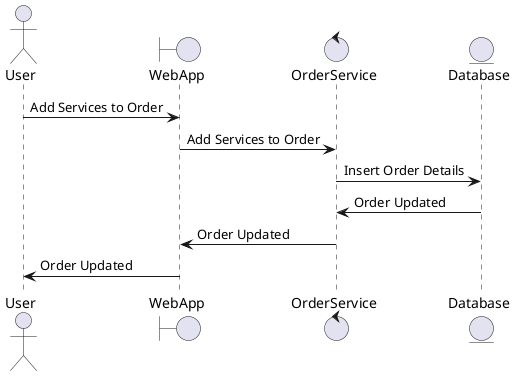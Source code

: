 @startuml
actor User
boundary WebApp as WA
control OrderService as OS
entity Database as DB

User -> WA : Add Services to Order
WA -> OS : Add Services to Order
OS -> DB : Insert Order Details
DB -> OS : Order Updated
OS -> WA : Order Updated
WA -> User : Order Updated
@enduml